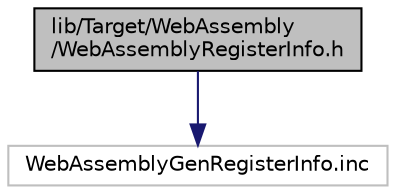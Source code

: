 digraph "lib/Target/WebAssembly/WebAssemblyRegisterInfo.h"
{
 // LATEX_PDF_SIZE
  bgcolor="transparent";
  edge [fontname="Helvetica",fontsize="10",labelfontname="Helvetica",labelfontsize="10"];
  node [fontname="Helvetica",fontsize="10",shape="box"];
  Node1 [label="lib/Target/WebAssembly\l/WebAssemblyRegisterInfo.h",height=0.2,width=0.4,color="black", fillcolor="grey75", style="filled", fontcolor="black",tooltip="This file contains the WebAssembly implementation of the WebAssemblyRegisterInfo class."];
  Node1 -> Node2 [color="midnightblue",fontsize="10",style="solid",fontname="Helvetica"];
  Node2 [label="WebAssemblyGenRegisterInfo.inc",height=0.2,width=0.4,color="grey75",tooltip=" "];
}
